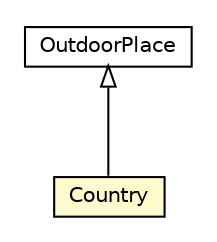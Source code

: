#!/usr/local/bin/dot
#
# Class diagram 
# Generated by UMLGraph version R5_6-24-gf6e263 (http://www.umlgraph.org/)
#

digraph G {
	edge [fontname="Helvetica",fontsize=10,labelfontname="Helvetica",labelfontsize=10];
	node [fontname="Helvetica",fontsize=10,shape=plaintext];
	nodesep=0.25;
	ranksep=0.5;
	// org.universAAL.ontology.location.outdoor.OutdoorPlace
	c3270913 [label=<<table title="org.universAAL.ontology.location.outdoor.OutdoorPlace" border="0" cellborder="1" cellspacing="0" cellpadding="2" port="p" href="./OutdoorPlace.html">
		<tr><td><table border="0" cellspacing="0" cellpadding="1">
<tr><td align="center" balign="center"> OutdoorPlace </td></tr>
		</table></td></tr>
		</table>>, URL="./OutdoorPlace.html", fontname="Helvetica", fontcolor="black", fontsize=10.0];
	// org.universAAL.ontology.location.outdoor.Country
	c3270918 [label=<<table title="org.universAAL.ontology.location.outdoor.Country" border="0" cellborder="1" cellspacing="0" cellpadding="2" port="p" bgcolor="lemonChiffon" href="./Country.html">
		<tr><td><table border="0" cellspacing="0" cellpadding="1">
<tr><td align="center" balign="center"> Country </td></tr>
		</table></td></tr>
		</table>>, URL="./Country.html", fontname="Helvetica", fontcolor="black", fontsize=10.0];
	//org.universAAL.ontology.location.outdoor.Country extends org.universAAL.ontology.location.outdoor.OutdoorPlace
	c3270913:p -> c3270918:p [dir=back,arrowtail=empty];
}

